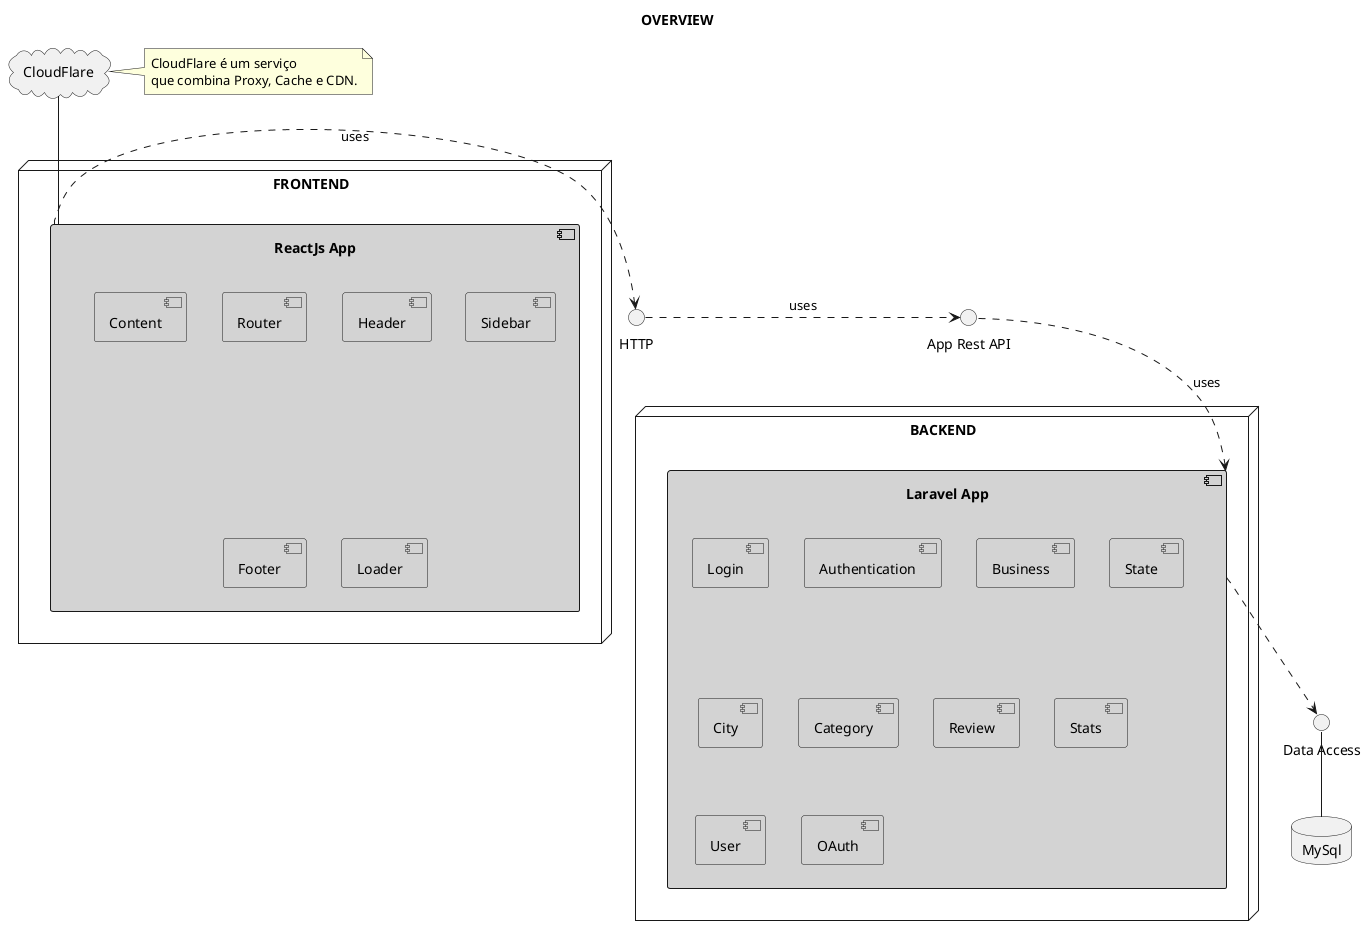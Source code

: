 @startuml
title OVERVIEW
skinparam component{
  BackgroundColor lightgray
}

database MySql as MySql
interface "App Rest API" as appApi
interface HTTP as Http

cloud CloudFlare as CloudFlare

node FRONTEND as Frontend{

component "ReactJs App" as App{

        component Router as Router
        component Header as Header
        component Content as Content{
'                component "Data Grid" as DataGrid
'                component "Dashboard" as Dashboard
'                component "Master Table" as MasterTable{
'                    component "Table Actions" as TableActions
'                }

        }
        component Sidebar as Sidebar
        component Footer as Footer
        component Loader as Loader

    }
}
note right of CloudFlare
CloudFlare é um serviço
que combina Proxy, Cache e CDN.
end note

node BACKEND as backend{
    component "Laravel App" as "Laravel"{
        component Login as Login
        component Authentication as Authentication
        component Business as Business
        component State as State
        component City as City
        component Category as Category
        component Review as Review
        component Stats as Stats
        component User as User
        component OAuth as OAuth
    }
}
interface "Data Access" as DataAccess
CloudFlare -- App
App -r..> Http : uses
Http -r..> appApi : uses
appApi ..> Laravel : uses
Laravel ..> DataAccess
DataAccess -- MySql
@enduml